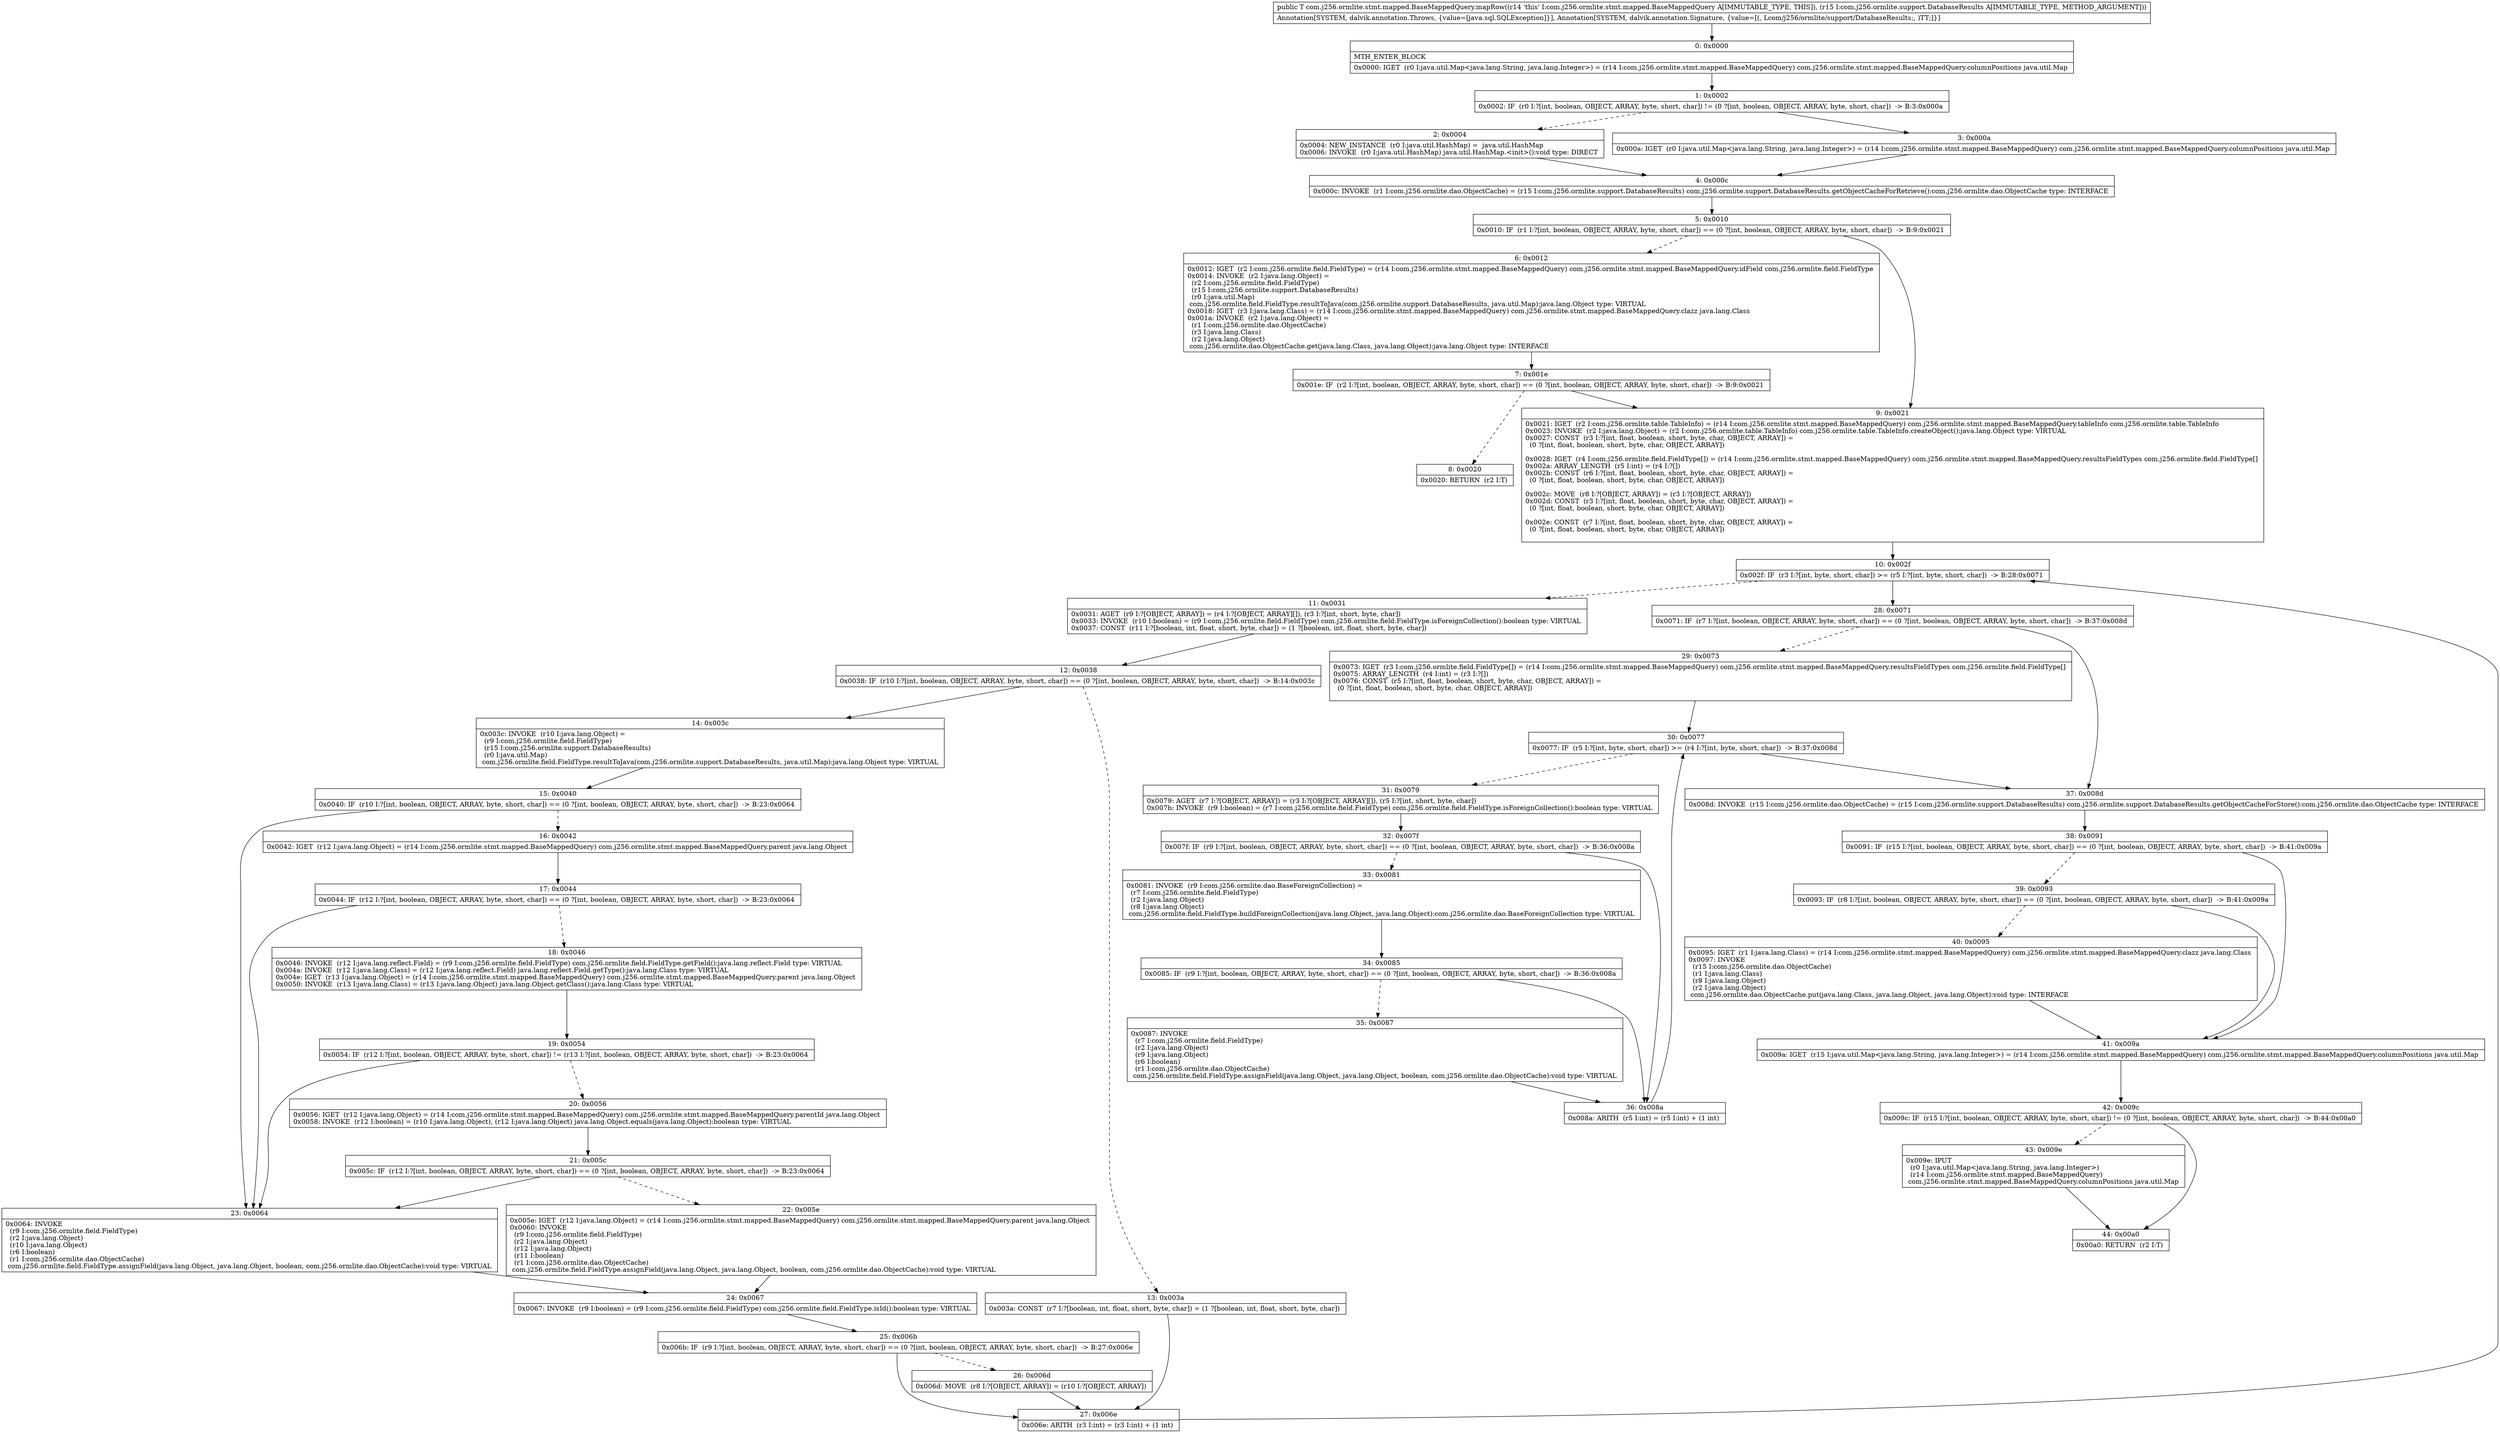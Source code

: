 digraph "CFG forcom.j256.ormlite.stmt.mapped.BaseMappedQuery.mapRow(Lcom\/j256\/ormlite\/support\/DatabaseResults;)Ljava\/lang\/Object;" {
Node_0 [shape=record,label="{0\:\ 0x0000|MTH_ENTER_BLOCK\l|0x0000: IGET  (r0 I:java.util.Map\<java.lang.String, java.lang.Integer\>) = (r14 I:com.j256.ormlite.stmt.mapped.BaseMappedQuery) com.j256.ormlite.stmt.mapped.BaseMappedQuery.columnPositions java.util.Map \l}"];
Node_1 [shape=record,label="{1\:\ 0x0002|0x0002: IF  (r0 I:?[int, boolean, OBJECT, ARRAY, byte, short, char]) != (0 ?[int, boolean, OBJECT, ARRAY, byte, short, char])  \-\> B:3:0x000a \l}"];
Node_2 [shape=record,label="{2\:\ 0x0004|0x0004: NEW_INSTANCE  (r0 I:java.util.HashMap) =  java.util.HashMap \l0x0006: INVOKE  (r0 I:java.util.HashMap) java.util.HashMap.\<init\>():void type: DIRECT \l}"];
Node_3 [shape=record,label="{3\:\ 0x000a|0x000a: IGET  (r0 I:java.util.Map\<java.lang.String, java.lang.Integer\>) = (r14 I:com.j256.ormlite.stmt.mapped.BaseMappedQuery) com.j256.ormlite.stmt.mapped.BaseMappedQuery.columnPositions java.util.Map \l}"];
Node_4 [shape=record,label="{4\:\ 0x000c|0x000c: INVOKE  (r1 I:com.j256.ormlite.dao.ObjectCache) = (r15 I:com.j256.ormlite.support.DatabaseResults) com.j256.ormlite.support.DatabaseResults.getObjectCacheForRetrieve():com.j256.ormlite.dao.ObjectCache type: INTERFACE \l}"];
Node_5 [shape=record,label="{5\:\ 0x0010|0x0010: IF  (r1 I:?[int, boolean, OBJECT, ARRAY, byte, short, char]) == (0 ?[int, boolean, OBJECT, ARRAY, byte, short, char])  \-\> B:9:0x0021 \l}"];
Node_6 [shape=record,label="{6\:\ 0x0012|0x0012: IGET  (r2 I:com.j256.ormlite.field.FieldType) = (r14 I:com.j256.ormlite.stmt.mapped.BaseMappedQuery) com.j256.ormlite.stmt.mapped.BaseMappedQuery.idField com.j256.ormlite.field.FieldType \l0x0014: INVOKE  (r2 I:java.lang.Object) = \l  (r2 I:com.j256.ormlite.field.FieldType)\l  (r15 I:com.j256.ormlite.support.DatabaseResults)\l  (r0 I:java.util.Map)\l com.j256.ormlite.field.FieldType.resultToJava(com.j256.ormlite.support.DatabaseResults, java.util.Map):java.lang.Object type: VIRTUAL \l0x0018: IGET  (r3 I:java.lang.Class) = (r14 I:com.j256.ormlite.stmt.mapped.BaseMappedQuery) com.j256.ormlite.stmt.mapped.BaseMappedQuery.clazz java.lang.Class \l0x001a: INVOKE  (r2 I:java.lang.Object) = \l  (r1 I:com.j256.ormlite.dao.ObjectCache)\l  (r3 I:java.lang.Class)\l  (r2 I:java.lang.Object)\l com.j256.ormlite.dao.ObjectCache.get(java.lang.Class, java.lang.Object):java.lang.Object type: INTERFACE \l}"];
Node_7 [shape=record,label="{7\:\ 0x001e|0x001e: IF  (r2 I:?[int, boolean, OBJECT, ARRAY, byte, short, char]) == (0 ?[int, boolean, OBJECT, ARRAY, byte, short, char])  \-\> B:9:0x0021 \l}"];
Node_8 [shape=record,label="{8\:\ 0x0020|0x0020: RETURN  (r2 I:T) \l}"];
Node_9 [shape=record,label="{9\:\ 0x0021|0x0021: IGET  (r2 I:com.j256.ormlite.table.TableInfo) = (r14 I:com.j256.ormlite.stmt.mapped.BaseMappedQuery) com.j256.ormlite.stmt.mapped.BaseMappedQuery.tableInfo com.j256.ormlite.table.TableInfo \l0x0023: INVOKE  (r2 I:java.lang.Object) = (r2 I:com.j256.ormlite.table.TableInfo) com.j256.ormlite.table.TableInfo.createObject():java.lang.Object type: VIRTUAL \l0x0027: CONST  (r3 I:?[int, float, boolean, short, byte, char, OBJECT, ARRAY]) = \l  (0 ?[int, float, boolean, short, byte, char, OBJECT, ARRAY])\l \l0x0028: IGET  (r4 I:com.j256.ormlite.field.FieldType[]) = (r14 I:com.j256.ormlite.stmt.mapped.BaseMappedQuery) com.j256.ormlite.stmt.mapped.BaseMappedQuery.resultsFieldTypes com.j256.ormlite.field.FieldType[] \l0x002a: ARRAY_LENGTH  (r5 I:int) = (r4 I:?[]) \l0x002b: CONST  (r6 I:?[int, float, boolean, short, byte, char, OBJECT, ARRAY]) = \l  (0 ?[int, float, boolean, short, byte, char, OBJECT, ARRAY])\l \l0x002c: MOVE  (r8 I:?[OBJECT, ARRAY]) = (r3 I:?[OBJECT, ARRAY]) \l0x002d: CONST  (r3 I:?[int, float, boolean, short, byte, char, OBJECT, ARRAY]) = \l  (0 ?[int, float, boolean, short, byte, char, OBJECT, ARRAY])\l \l0x002e: CONST  (r7 I:?[int, float, boolean, short, byte, char, OBJECT, ARRAY]) = \l  (0 ?[int, float, boolean, short, byte, char, OBJECT, ARRAY])\l \l}"];
Node_10 [shape=record,label="{10\:\ 0x002f|0x002f: IF  (r3 I:?[int, byte, short, char]) \>= (r5 I:?[int, byte, short, char])  \-\> B:28:0x0071 \l}"];
Node_11 [shape=record,label="{11\:\ 0x0031|0x0031: AGET  (r9 I:?[OBJECT, ARRAY]) = (r4 I:?[OBJECT, ARRAY][]), (r3 I:?[int, short, byte, char]) \l0x0033: INVOKE  (r10 I:boolean) = (r9 I:com.j256.ormlite.field.FieldType) com.j256.ormlite.field.FieldType.isForeignCollection():boolean type: VIRTUAL \l0x0037: CONST  (r11 I:?[boolean, int, float, short, byte, char]) = (1 ?[boolean, int, float, short, byte, char]) \l}"];
Node_12 [shape=record,label="{12\:\ 0x0038|0x0038: IF  (r10 I:?[int, boolean, OBJECT, ARRAY, byte, short, char]) == (0 ?[int, boolean, OBJECT, ARRAY, byte, short, char])  \-\> B:14:0x003c \l}"];
Node_13 [shape=record,label="{13\:\ 0x003a|0x003a: CONST  (r7 I:?[boolean, int, float, short, byte, char]) = (1 ?[boolean, int, float, short, byte, char]) \l}"];
Node_14 [shape=record,label="{14\:\ 0x003c|0x003c: INVOKE  (r10 I:java.lang.Object) = \l  (r9 I:com.j256.ormlite.field.FieldType)\l  (r15 I:com.j256.ormlite.support.DatabaseResults)\l  (r0 I:java.util.Map)\l com.j256.ormlite.field.FieldType.resultToJava(com.j256.ormlite.support.DatabaseResults, java.util.Map):java.lang.Object type: VIRTUAL \l}"];
Node_15 [shape=record,label="{15\:\ 0x0040|0x0040: IF  (r10 I:?[int, boolean, OBJECT, ARRAY, byte, short, char]) == (0 ?[int, boolean, OBJECT, ARRAY, byte, short, char])  \-\> B:23:0x0064 \l}"];
Node_16 [shape=record,label="{16\:\ 0x0042|0x0042: IGET  (r12 I:java.lang.Object) = (r14 I:com.j256.ormlite.stmt.mapped.BaseMappedQuery) com.j256.ormlite.stmt.mapped.BaseMappedQuery.parent java.lang.Object \l}"];
Node_17 [shape=record,label="{17\:\ 0x0044|0x0044: IF  (r12 I:?[int, boolean, OBJECT, ARRAY, byte, short, char]) == (0 ?[int, boolean, OBJECT, ARRAY, byte, short, char])  \-\> B:23:0x0064 \l}"];
Node_18 [shape=record,label="{18\:\ 0x0046|0x0046: INVOKE  (r12 I:java.lang.reflect.Field) = (r9 I:com.j256.ormlite.field.FieldType) com.j256.ormlite.field.FieldType.getField():java.lang.reflect.Field type: VIRTUAL \l0x004a: INVOKE  (r12 I:java.lang.Class) = (r12 I:java.lang.reflect.Field) java.lang.reflect.Field.getType():java.lang.Class type: VIRTUAL \l0x004e: IGET  (r13 I:java.lang.Object) = (r14 I:com.j256.ormlite.stmt.mapped.BaseMappedQuery) com.j256.ormlite.stmt.mapped.BaseMappedQuery.parent java.lang.Object \l0x0050: INVOKE  (r13 I:java.lang.Class) = (r13 I:java.lang.Object) java.lang.Object.getClass():java.lang.Class type: VIRTUAL \l}"];
Node_19 [shape=record,label="{19\:\ 0x0054|0x0054: IF  (r12 I:?[int, boolean, OBJECT, ARRAY, byte, short, char]) != (r13 I:?[int, boolean, OBJECT, ARRAY, byte, short, char])  \-\> B:23:0x0064 \l}"];
Node_20 [shape=record,label="{20\:\ 0x0056|0x0056: IGET  (r12 I:java.lang.Object) = (r14 I:com.j256.ormlite.stmt.mapped.BaseMappedQuery) com.j256.ormlite.stmt.mapped.BaseMappedQuery.parentId java.lang.Object \l0x0058: INVOKE  (r12 I:boolean) = (r10 I:java.lang.Object), (r12 I:java.lang.Object) java.lang.Object.equals(java.lang.Object):boolean type: VIRTUAL \l}"];
Node_21 [shape=record,label="{21\:\ 0x005c|0x005c: IF  (r12 I:?[int, boolean, OBJECT, ARRAY, byte, short, char]) == (0 ?[int, boolean, OBJECT, ARRAY, byte, short, char])  \-\> B:23:0x0064 \l}"];
Node_22 [shape=record,label="{22\:\ 0x005e|0x005e: IGET  (r12 I:java.lang.Object) = (r14 I:com.j256.ormlite.stmt.mapped.BaseMappedQuery) com.j256.ormlite.stmt.mapped.BaseMappedQuery.parent java.lang.Object \l0x0060: INVOKE  \l  (r9 I:com.j256.ormlite.field.FieldType)\l  (r2 I:java.lang.Object)\l  (r12 I:java.lang.Object)\l  (r11 I:boolean)\l  (r1 I:com.j256.ormlite.dao.ObjectCache)\l com.j256.ormlite.field.FieldType.assignField(java.lang.Object, java.lang.Object, boolean, com.j256.ormlite.dao.ObjectCache):void type: VIRTUAL \l}"];
Node_23 [shape=record,label="{23\:\ 0x0064|0x0064: INVOKE  \l  (r9 I:com.j256.ormlite.field.FieldType)\l  (r2 I:java.lang.Object)\l  (r10 I:java.lang.Object)\l  (r6 I:boolean)\l  (r1 I:com.j256.ormlite.dao.ObjectCache)\l com.j256.ormlite.field.FieldType.assignField(java.lang.Object, java.lang.Object, boolean, com.j256.ormlite.dao.ObjectCache):void type: VIRTUAL \l}"];
Node_24 [shape=record,label="{24\:\ 0x0067|0x0067: INVOKE  (r9 I:boolean) = (r9 I:com.j256.ormlite.field.FieldType) com.j256.ormlite.field.FieldType.isId():boolean type: VIRTUAL \l}"];
Node_25 [shape=record,label="{25\:\ 0x006b|0x006b: IF  (r9 I:?[int, boolean, OBJECT, ARRAY, byte, short, char]) == (0 ?[int, boolean, OBJECT, ARRAY, byte, short, char])  \-\> B:27:0x006e \l}"];
Node_26 [shape=record,label="{26\:\ 0x006d|0x006d: MOVE  (r8 I:?[OBJECT, ARRAY]) = (r10 I:?[OBJECT, ARRAY]) \l}"];
Node_27 [shape=record,label="{27\:\ 0x006e|0x006e: ARITH  (r3 I:int) = (r3 I:int) + (1 int) \l}"];
Node_28 [shape=record,label="{28\:\ 0x0071|0x0071: IF  (r7 I:?[int, boolean, OBJECT, ARRAY, byte, short, char]) == (0 ?[int, boolean, OBJECT, ARRAY, byte, short, char])  \-\> B:37:0x008d \l}"];
Node_29 [shape=record,label="{29\:\ 0x0073|0x0073: IGET  (r3 I:com.j256.ormlite.field.FieldType[]) = (r14 I:com.j256.ormlite.stmt.mapped.BaseMappedQuery) com.j256.ormlite.stmt.mapped.BaseMappedQuery.resultsFieldTypes com.j256.ormlite.field.FieldType[] \l0x0075: ARRAY_LENGTH  (r4 I:int) = (r3 I:?[]) \l0x0076: CONST  (r5 I:?[int, float, boolean, short, byte, char, OBJECT, ARRAY]) = \l  (0 ?[int, float, boolean, short, byte, char, OBJECT, ARRAY])\l \l}"];
Node_30 [shape=record,label="{30\:\ 0x0077|0x0077: IF  (r5 I:?[int, byte, short, char]) \>= (r4 I:?[int, byte, short, char])  \-\> B:37:0x008d \l}"];
Node_31 [shape=record,label="{31\:\ 0x0079|0x0079: AGET  (r7 I:?[OBJECT, ARRAY]) = (r3 I:?[OBJECT, ARRAY][]), (r5 I:?[int, short, byte, char]) \l0x007b: INVOKE  (r9 I:boolean) = (r7 I:com.j256.ormlite.field.FieldType) com.j256.ormlite.field.FieldType.isForeignCollection():boolean type: VIRTUAL \l}"];
Node_32 [shape=record,label="{32\:\ 0x007f|0x007f: IF  (r9 I:?[int, boolean, OBJECT, ARRAY, byte, short, char]) == (0 ?[int, boolean, OBJECT, ARRAY, byte, short, char])  \-\> B:36:0x008a \l}"];
Node_33 [shape=record,label="{33\:\ 0x0081|0x0081: INVOKE  (r9 I:com.j256.ormlite.dao.BaseForeignCollection) = \l  (r7 I:com.j256.ormlite.field.FieldType)\l  (r2 I:java.lang.Object)\l  (r8 I:java.lang.Object)\l com.j256.ormlite.field.FieldType.buildForeignCollection(java.lang.Object, java.lang.Object):com.j256.ormlite.dao.BaseForeignCollection type: VIRTUAL \l}"];
Node_34 [shape=record,label="{34\:\ 0x0085|0x0085: IF  (r9 I:?[int, boolean, OBJECT, ARRAY, byte, short, char]) == (0 ?[int, boolean, OBJECT, ARRAY, byte, short, char])  \-\> B:36:0x008a \l}"];
Node_35 [shape=record,label="{35\:\ 0x0087|0x0087: INVOKE  \l  (r7 I:com.j256.ormlite.field.FieldType)\l  (r2 I:java.lang.Object)\l  (r9 I:java.lang.Object)\l  (r6 I:boolean)\l  (r1 I:com.j256.ormlite.dao.ObjectCache)\l com.j256.ormlite.field.FieldType.assignField(java.lang.Object, java.lang.Object, boolean, com.j256.ormlite.dao.ObjectCache):void type: VIRTUAL \l}"];
Node_36 [shape=record,label="{36\:\ 0x008a|0x008a: ARITH  (r5 I:int) = (r5 I:int) + (1 int) \l}"];
Node_37 [shape=record,label="{37\:\ 0x008d|0x008d: INVOKE  (r15 I:com.j256.ormlite.dao.ObjectCache) = (r15 I:com.j256.ormlite.support.DatabaseResults) com.j256.ormlite.support.DatabaseResults.getObjectCacheForStore():com.j256.ormlite.dao.ObjectCache type: INTERFACE \l}"];
Node_38 [shape=record,label="{38\:\ 0x0091|0x0091: IF  (r15 I:?[int, boolean, OBJECT, ARRAY, byte, short, char]) == (0 ?[int, boolean, OBJECT, ARRAY, byte, short, char])  \-\> B:41:0x009a \l}"];
Node_39 [shape=record,label="{39\:\ 0x0093|0x0093: IF  (r8 I:?[int, boolean, OBJECT, ARRAY, byte, short, char]) == (0 ?[int, boolean, OBJECT, ARRAY, byte, short, char])  \-\> B:41:0x009a \l}"];
Node_40 [shape=record,label="{40\:\ 0x0095|0x0095: IGET  (r1 I:java.lang.Class) = (r14 I:com.j256.ormlite.stmt.mapped.BaseMappedQuery) com.j256.ormlite.stmt.mapped.BaseMappedQuery.clazz java.lang.Class \l0x0097: INVOKE  \l  (r15 I:com.j256.ormlite.dao.ObjectCache)\l  (r1 I:java.lang.Class)\l  (r8 I:java.lang.Object)\l  (r2 I:java.lang.Object)\l com.j256.ormlite.dao.ObjectCache.put(java.lang.Class, java.lang.Object, java.lang.Object):void type: INTERFACE \l}"];
Node_41 [shape=record,label="{41\:\ 0x009a|0x009a: IGET  (r15 I:java.util.Map\<java.lang.String, java.lang.Integer\>) = (r14 I:com.j256.ormlite.stmt.mapped.BaseMappedQuery) com.j256.ormlite.stmt.mapped.BaseMappedQuery.columnPositions java.util.Map \l}"];
Node_42 [shape=record,label="{42\:\ 0x009c|0x009c: IF  (r15 I:?[int, boolean, OBJECT, ARRAY, byte, short, char]) != (0 ?[int, boolean, OBJECT, ARRAY, byte, short, char])  \-\> B:44:0x00a0 \l}"];
Node_43 [shape=record,label="{43\:\ 0x009e|0x009e: IPUT  \l  (r0 I:java.util.Map\<java.lang.String, java.lang.Integer\>)\l  (r14 I:com.j256.ormlite.stmt.mapped.BaseMappedQuery)\l com.j256.ormlite.stmt.mapped.BaseMappedQuery.columnPositions java.util.Map \l}"];
Node_44 [shape=record,label="{44\:\ 0x00a0|0x00a0: RETURN  (r2 I:T) \l}"];
MethodNode[shape=record,label="{public T com.j256.ormlite.stmt.mapped.BaseMappedQuery.mapRow((r14 'this' I:com.j256.ormlite.stmt.mapped.BaseMappedQuery A[IMMUTABLE_TYPE, THIS]), (r15 I:com.j256.ormlite.support.DatabaseResults A[IMMUTABLE_TYPE, METHOD_ARGUMENT]))  | Annotation[SYSTEM, dalvik.annotation.Throws, \{value=[java.sql.SQLException]\}], Annotation[SYSTEM, dalvik.annotation.Signature, \{value=[(, Lcom\/j256\/ormlite\/support\/DatabaseResults;, )TT;]\}]\l}"];
MethodNode -> Node_0;
Node_0 -> Node_1;
Node_1 -> Node_2[style=dashed];
Node_1 -> Node_3;
Node_2 -> Node_4;
Node_3 -> Node_4;
Node_4 -> Node_5;
Node_5 -> Node_6[style=dashed];
Node_5 -> Node_9;
Node_6 -> Node_7;
Node_7 -> Node_8[style=dashed];
Node_7 -> Node_9;
Node_9 -> Node_10;
Node_10 -> Node_11[style=dashed];
Node_10 -> Node_28;
Node_11 -> Node_12;
Node_12 -> Node_13[style=dashed];
Node_12 -> Node_14;
Node_13 -> Node_27;
Node_14 -> Node_15;
Node_15 -> Node_16[style=dashed];
Node_15 -> Node_23;
Node_16 -> Node_17;
Node_17 -> Node_18[style=dashed];
Node_17 -> Node_23;
Node_18 -> Node_19;
Node_19 -> Node_20[style=dashed];
Node_19 -> Node_23;
Node_20 -> Node_21;
Node_21 -> Node_22[style=dashed];
Node_21 -> Node_23;
Node_22 -> Node_24;
Node_23 -> Node_24;
Node_24 -> Node_25;
Node_25 -> Node_26[style=dashed];
Node_25 -> Node_27;
Node_26 -> Node_27;
Node_27 -> Node_10;
Node_28 -> Node_29[style=dashed];
Node_28 -> Node_37;
Node_29 -> Node_30;
Node_30 -> Node_31[style=dashed];
Node_30 -> Node_37;
Node_31 -> Node_32;
Node_32 -> Node_33[style=dashed];
Node_32 -> Node_36;
Node_33 -> Node_34;
Node_34 -> Node_35[style=dashed];
Node_34 -> Node_36;
Node_35 -> Node_36;
Node_36 -> Node_30;
Node_37 -> Node_38;
Node_38 -> Node_39[style=dashed];
Node_38 -> Node_41;
Node_39 -> Node_40[style=dashed];
Node_39 -> Node_41;
Node_40 -> Node_41;
Node_41 -> Node_42;
Node_42 -> Node_43[style=dashed];
Node_42 -> Node_44;
Node_43 -> Node_44;
}

